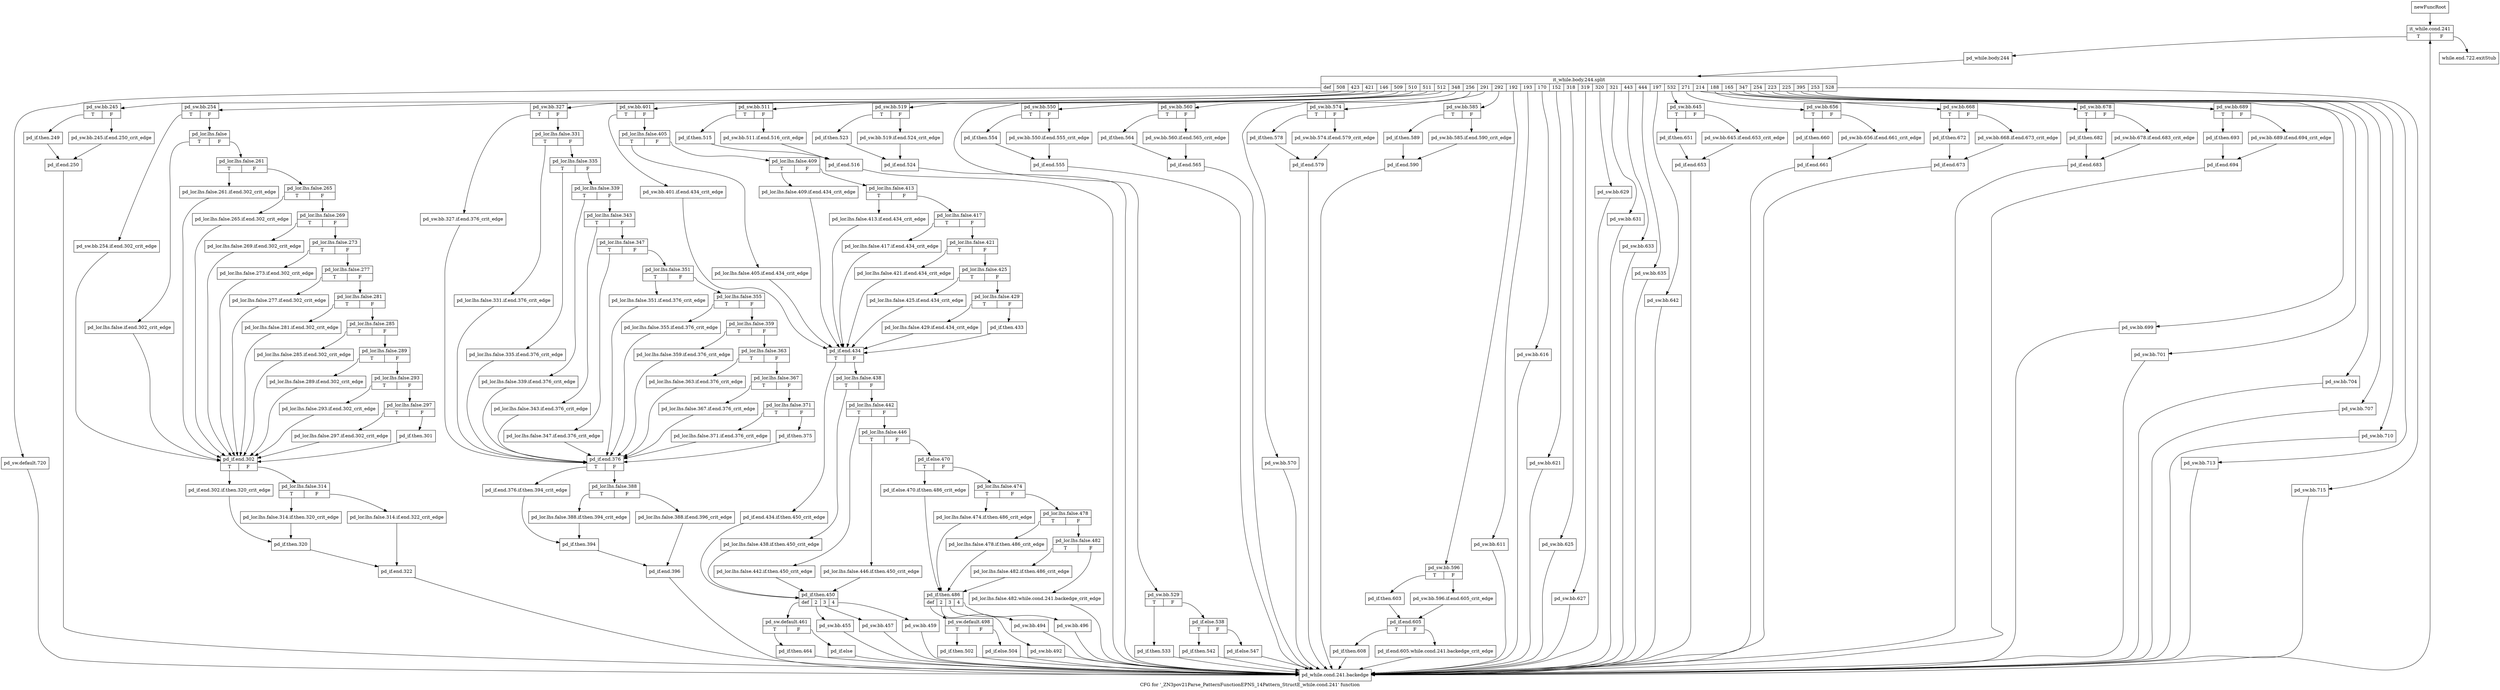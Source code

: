 digraph "CFG for '_ZN3pov21Parse_PatternFunctionEPNS_14Pattern_StructE_while.cond.241' function" {
	label="CFG for '_ZN3pov21Parse_PatternFunctionEPNS_14Pattern_StructE_while.cond.241' function";

	Node0x2894320 [shape=record,label="{newFuncRoot}"];
	Node0x2894320 -> Node0x28943c0;
	Node0x2894370 [shape=record,label="{while.end.722.exitStub}"];
	Node0x28943c0 [shape=record,label="{it_while.cond.241|{<s0>T|<s1>F}}"];
	Node0x28943c0:s0 -> Node0x2894410;
	Node0x28943c0:s1 -> Node0x2894370;
	Node0x2894410 [shape=record,label="{pd_while.body.244}"];
	Node0x2894410 -> Node0x3864ee0;
	Node0x3864ee0 [shape=record,label="{it_while.body.244.split|{<s0>def|<s1>508|<s2>423|<s3>421|<s4>146|<s5>509|<s6>510|<s7>511|<s8>512|<s9>348|<s10>256|<s11>291|<s12>292|<s13>192|<s14>193|<s15>170|<s16>152|<s17>318|<s18>319|<s19>320|<s20>321|<s21>443|<s22>444|<s23>197|<s24>532|<s25>271|<s26>214|<s27>188|<s28>165|<s29>347|<s30>254|<s31>223|<s32>225|<s33>395|<s34>253|<s35>528}}"];
	Node0x3864ee0:s0 -> Node0x2897f70;
	Node0x3864ee0:s1 -> Node0x2897e30;
	Node0x3864ee0:s2 -> Node0x2897430;
	Node0x3864ee0:s3 -> Node0x2896a30;
	Node0x3864ee0:s4 -> Node0x2895b30;
	Node0x3864ee0:s5 -> Node0x28959f0;
	Node0x3864ee0:s6 -> Node0x28958b0;
	Node0x3864ee0:s7 -> Node0x2895720;
	Node0x3864ee0:s8 -> Node0x28955e0;
	Node0x3864ee0:s9 -> Node0x28954a0;
	Node0x3864ee0:s10 -> Node0x2895450;
	Node0x3864ee0:s11 -> Node0x2895310;
	Node0x3864ee0:s12 -> Node0x28951d0;
	Node0x3864ee0:s13 -> Node0x2894ff0;
	Node0x3864ee0:s14 -> Node0x2894fa0;
	Node0x3864ee0:s15 -> Node0x2894f50;
	Node0x3864ee0:s16 -> Node0x2894f00;
	Node0x3864ee0:s17 -> Node0x2894eb0;
	Node0x3864ee0:s18 -> Node0x2894e60;
	Node0x3864ee0:s19 -> Node0x2894e10;
	Node0x3864ee0:s20 -> Node0x2894dc0;
	Node0x3864ee0:s21 -> Node0x2894d70;
	Node0x3864ee0:s22 -> Node0x2894d20;
	Node0x3864ee0:s23 -> Node0x2894cd0;
	Node0x3864ee0:s24 -> Node0x2894b90;
	Node0x3864ee0:s25 -> Node0x2894a50;
	Node0x3864ee0:s26 -> Node0x2894910;
	Node0x3864ee0:s27 -> Node0x28947d0;
	Node0x3864ee0:s28 -> Node0x2894690;
	Node0x3864ee0:s29 -> Node0x2894640;
	Node0x3864ee0:s30 -> Node0x28945f0;
	Node0x3864ee0:s31 -> Node0x28945a0;
	Node0x3864ee0:s32 -> Node0x2894550;
	Node0x3864ee0:s33 -> Node0x2894500;
	Node0x3864ee0:s34 -> Node0x28944b0;
	Node0x3864ee0:s35 -> Node0x2894460;
	Node0x2894460 [shape=record,label="{pd_sw.bb.715}"];
	Node0x2894460 -> Node0x2897fc0;
	Node0x28944b0 [shape=record,label="{pd_sw.bb.713}"];
	Node0x28944b0 -> Node0x2897fc0;
	Node0x2894500 [shape=record,label="{pd_sw.bb.710}"];
	Node0x2894500 -> Node0x2897fc0;
	Node0x2894550 [shape=record,label="{pd_sw.bb.707}"];
	Node0x2894550 -> Node0x2897fc0;
	Node0x28945a0 [shape=record,label="{pd_sw.bb.704}"];
	Node0x28945a0 -> Node0x2897fc0;
	Node0x28945f0 [shape=record,label="{pd_sw.bb.701}"];
	Node0x28945f0 -> Node0x2897fc0;
	Node0x2894640 [shape=record,label="{pd_sw.bb.699}"];
	Node0x2894640 -> Node0x2897fc0;
	Node0x2894690 [shape=record,label="{pd_sw.bb.689|{<s0>T|<s1>F}}"];
	Node0x2894690:s0 -> Node0x2894730;
	Node0x2894690:s1 -> Node0x28946e0;
	Node0x28946e0 [shape=record,label="{pd_sw.bb.689.if.end.694_crit_edge}"];
	Node0x28946e0 -> Node0x2894780;
	Node0x2894730 [shape=record,label="{pd_if.then.693}"];
	Node0x2894730 -> Node0x2894780;
	Node0x2894780 [shape=record,label="{pd_if.end.694}"];
	Node0x2894780 -> Node0x2897fc0;
	Node0x28947d0 [shape=record,label="{pd_sw.bb.678|{<s0>T|<s1>F}}"];
	Node0x28947d0:s0 -> Node0x2894870;
	Node0x28947d0:s1 -> Node0x2894820;
	Node0x2894820 [shape=record,label="{pd_sw.bb.678.if.end.683_crit_edge}"];
	Node0x2894820 -> Node0x28948c0;
	Node0x2894870 [shape=record,label="{pd_if.then.682}"];
	Node0x2894870 -> Node0x28948c0;
	Node0x28948c0 [shape=record,label="{pd_if.end.683}"];
	Node0x28948c0 -> Node0x2897fc0;
	Node0x2894910 [shape=record,label="{pd_sw.bb.668|{<s0>T|<s1>F}}"];
	Node0x2894910:s0 -> Node0x28949b0;
	Node0x2894910:s1 -> Node0x2894960;
	Node0x2894960 [shape=record,label="{pd_sw.bb.668.if.end.673_crit_edge}"];
	Node0x2894960 -> Node0x2894a00;
	Node0x28949b0 [shape=record,label="{pd_if.then.672}"];
	Node0x28949b0 -> Node0x2894a00;
	Node0x2894a00 [shape=record,label="{pd_if.end.673}"];
	Node0x2894a00 -> Node0x2897fc0;
	Node0x2894a50 [shape=record,label="{pd_sw.bb.656|{<s0>T|<s1>F}}"];
	Node0x2894a50:s0 -> Node0x2894af0;
	Node0x2894a50:s1 -> Node0x2894aa0;
	Node0x2894aa0 [shape=record,label="{pd_sw.bb.656.if.end.661_crit_edge}"];
	Node0x2894aa0 -> Node0x2894b40;
	Node0x2894af0 [shape=record,label="{pd_if.then.660}"];
	Node0x2894af0 -> Node0x2894b40;
	Node0x2894b40 [shape=record,label="{pd_if.end.661}"];
	Node0x2894b40 -> Node0x2897fc0;
	Node0x2894b90 [shape=record,label="{pd_sw.bb.645|{<s0>T|<s1>F}}"];
	Node0x2894b90:s0 -> Node0x2894c30;
	Node0x2894b90:s1 -> Node0x2894be0;
	Node0x2894be0 [shape=record,label="{pd_sw.bb.645.if.end.653_crit_edge}"];
	Node0x2894be0 -> Node0x2894c80;
	Node0x2894c30 [shape=record,label="{pd_if.then.651}"];
	Node0x2894c30 -> Node0x2894c80;
	Node0x2894c80 [shape=record,label="{pd_if.end.653}"];
	Node0x2894c80 -> Node0x2897fc0;
	Node0x2894cd0 [shape=record,label="{pd_sw.bb.642}"];
	Node0x2894cd0 -> Node0x2897fc0;
	Node0x2894d20 [shape=record,label="{pd_sw.bb.635}"];
	Node0x2894d20 -> Node0x2897fc0;
	Node0x2894d70 [shape=record,label="{pd_sw.bb.633}"];
	Node0x2894d70 -> Node0x2897fc0;
	Node0x2894dc0 [shape=record,label="{pd_sw.bb.631}"];
	Node0x2894dc0 -> Node0x2897fc0;
	Node0x2894e10 [shape=record,label="{pd_sw.bb.629}"];
	Node0x2894e10 -> Node0x2897fc0;
	Node0x2894e60 [shape=record,label="{pd_sw.bb.627}"];
	Node0x2894e60 -> Node0x2897fc0;
	Node0x2894eb0 [shape=record,label="{pd_sw.bb.625}"];
	Node0x2894eb0 -> Node0x2897fc0;
	Node0x2894f00 [shape=record,label="{pd_sw.bb.621}"];
	Node0x2894f00 -> Node0x2897fc0;
	Node0x2894f50 [shape=record,label="{pd_sw.bb.616}"];
	Node0x2894f50 -> Node0x2897fc0;
	Node0x2894fa0 [shape=record,label="{pd_sw.bb.611}"];
	Node0x2894fa0 -> Node0x2897fc0;
	Node0x2894ff0 [shape=record,label="{pd_sw.bb.596|{<s0>T|<s1>F}}"];
	Node0x2894ff0:s0 -> Node0x2895090;
	Node0x2894ff0:s1 -> Node0x2895040;
	Node0x2895040 [shape=record,label="{pd_sw.bb.596.if.end.605_crit_edge}"];
	Node0x2895040 -> Node0x28950e0;
	Node0x2895090 [shape=record,label="{pd_if.then.603}"];
	Node0x2895090 -> Node0x28950e0;
	Node0x28950e0 [shape=record,label="{pd_if.end.605|{<s0>T|<s1>F}}"];
	Node0x28950e0:s0 -> Node0x2895180;
	Node0x28950e0:s1 -> Node0x2895130;
	Node0x2895130 [shape=record,label="{pd_if.end.605.while.cond.241.backedge_crit_edge}"];
	Node0x2895130 -> Node0x2897fc0;
	Node0x2895180 [shape=record,label="{pd_if.then.608}"];
	Node0x2895180 -> Node0x2897fc0;
	Node0x28951d0 [shape=record,label="{pd_sw.bb.585|{<s0>T|<s1>F}}"];
	Node0x28951d0:s0 -> Node0x2895270;
	Node0x28951d0:s1 -> Node0x2895220;
	Node0x2895220 [shape=record,label="{pd_sw.bb.585.if.end.590_crit_edge}"];
	Node0x2895220 -> Node0x28952c0;
	Node0x2895270 [shape=record,label="{pd_if.then.589}"];
	Node0x2895270 -> Node0x28952c0;
	Node0x28952c0 [shape=record,label="{pd_if.end.590}"];
	Node0x28952c0 -> Node0x2897fc0;
	Node0x2895310 [shape=record,label="{pd_sw.bb.574|{<s0>T|<s1>F}}"];
	Node0x2895310:s0 -> Node0x28953b0;
	Node0x2895310:s1 -> Node0x2895360;
	Node0x2895360 [shape=record,label="{pd_sw.bb.574.if.end.579_crit_edge}"];
	Node0x2895360 -> Node0x2895400;
	Node0x28953b0 [shape=record,label="{pd_if.then.578}"];
	Node0x28953b0 -> Node0x2895400;
	Node0x2895400 [shape=record,label="{pd_if.end.579}"];
	Node0x2895400 -> Node0x2897fc0;
	Node0x2895450 [shape=record,label="{pd_sw.bb.570}"];
	Node0x2895450 -> Node0x2897fc0;
	Node0x28954a0 [shape=record,label="{pd_sw.bb.560|{<s0>T|<s1>F}}"];
	Node0x28954a0:s0 -> Node0x2895540;
	Node0x28954a0:s1 -> Node0x28954f0;
	Node0x28954f0 [shape=record,label="{pd_sw.bb.560.if.end.565_crit_edge}"];
	Node0x28954f0 -> Node0x2895590;
	Node0x2895540 [shape=record,label="{pd_if.then.564}"];
	Node0x2895540 -> Node0x2895590;
	Node0x2895590 [shape=record,label="{pd_if.end.565}"];
	Node0x2895590 -> Node0x2897fc0;
	Node0x28955e0 [shape=record,label="{pd_sw.bb.550|{<s0>T|<s1>F}}"];
	Node0x28955e0:s0 -> Node0x2895680;
	Node0x28955e0:s1 -> Node0x2895630;
	Node0x2895630 [shape=record,label="{pd_sw.bb.550.if.end.555_crit_edge}"];
	Node0x2895630 -> Node0x28956d0;
	Node0x2895680 [shape=record,label="{pd_if.then.554}"];
	Node0x2895680 -> Node0x28956d0;
	Node0x28956d0 [shape=record,label="{pd_if.end.555}"];
	Node0x28956d0 -> Node0x2897fc0;
	Node0x2895720 [shape=record,label="{pd_sw.bb.529|{<s0>T|<s1>F}}"];
	Node0x2895720:s0 -> Node0x2895860;
	Node0x2895720:s1 -> Node0x2895770;
	Node0x2895770 [shape=record,label="{pd_if.else.538|{<s0>T|<s1>F}}"];
	Node0x2895770:s0 -> Node0x2895810;
	Node0x2895770:s1 -> Node0x28957c0;
	Node0x28957c0 [shape=record,label="{pd_if.else.547}"];
	Node0x28957c0 -> Node0x2897fc0;
	Node0x2895810 [shape=record,label="{pd_if.then.542}"];
	Node0x2895810 -> Node0x2897fc0;
	Node0x2895860 [shape=record,label="{pd_if.then.533}"];
	Node0x2895860 -> Node0x2897fc0;
	Node0x28958b0 [shape=record,label="{pd_sw.bb.519|{<s0>T|<s1>F}}"];
	Node0x28958b0:s0 -> Node0x2895950;
	Node0x28958b0:s1 -> Node0x2895900;
	Node0x2895900 [shape=record,label="{pd_sw.bb.519.if.end.524_crit_edge}"];
	Node0x2895900 -> Node0x28959a0;
	Node0x2895950 [shape=record,label="{pd_if.then.523}"];
	Node0x2895950 -> Node0x28959a0;
	Node0x28959a0 [shape=record,label="{pd_if.end.524}"];
	Node0x28959a0 -> Node0x2897fc0;
	Node0x28959f0 [shape=record,label="{pd_sw.bb.511|{<s0>T|<s1>F}}"];
	Node0x28959f0:s0 -> Node0x2895a90;
	Node0x28959f0:s1 -> Node0x2895a40;
	Node0x2895a40 [shape=record,label="{pd_sw.bb.511.if.end.516_crit_edge}"];
	Node0x2895a40 -> Node0x2895ae0;
	Node0x2895a90 [shape=record,label="{pd_if.then.515}"];
	Node0x2895a90 -> Node0x2895ae0;
	Node0x2895ae0 [shape=record,label="{pd_if.end.516}"];
	Node0x2895ae0 -> Node0x2897fc0;
	Node0x2895b30 [shape=record,label="{pd_sw.bb.401|{<s0>T|<s1>F}}"];
	Node0x2895b30:s0 -> Node0x2896030;
	Node0x2895b30:s1 -> Node0x2895b80;
	Node0x2895b80 [shape=record,label="{pd_lor.lhs.false.405|{<s0>T|<s1>F}}"];
	Node0x2895b80:s0 -> Node0x2895fe0;
	Node0x2895b80:s1 -> Node0x2895bd0;
	Node0x2895bd0 [shape=record,label="{pd_lor.lhs.false.409|{<s0>T|<s1>F}}"];
	Node0x2895bd0:s0 -> Node0x2895f90;
	Node0x2895bd0:s1 -> Node0x2895c20;
	Node0x2895c20 [shape=record,label="{pd_lor.lhs.false.413|{<s0>T|<s1>F}}"];
	Node0x2895c20:s0 -> Node0x2895f40;
	Node0x2895c20:s1 -> Node0x2895c70;
	Node0x2895c70 [shape=record,label="{pd_lor.lhs.false.417|{<s0>T|<s1>F}}"];
	Node0x2895c70:s0 -> Node0x2895ef0;
	Node0x2895c70:s1 -> Node0x2895cc0;
	Node0x2895cc0 [shape=record,label="{pd_lor.lhs.false.421|{<s0>T|<s1>F}}"];
	Node0x2895cc0:s0 -> Node0x2895ea0;
	Node0x2895cc0:s1 -> Node0x2895d10;
	Node0x2895d10 [shape=record,label="{pd_lor.lhs.false.425|{<s0>T|<s1>F}}"];
	Node0x2895d10:s0 -> Node0x2895e50;
	Node0x2895d10:s1 -> Node0x2895d60;
	Node0x2895d60 [shape=record,label="{pd_lor.lhs.false.429|{<s0>T|<s1>F}}"];
	Node0x2895d60:s0 -> Node0x2895e00;
	Node0x2895d60:s1 -> Node0x2895db0;
	Node0x2895db0 [shape=record,label="{pd_if.then.433}"];
	Node0x2895db0 -> Node0x2896080;
	Node0x2895e00 [shape=record,label="{pd_lor.lhs.false.429.if.end.434_crit_edge}"];
	Node0x2895e00 -> Node0x2896080;
	Node0x2895e50 [shape=record,label="{pd_lor.lhs.false.425.if.end.434_crit_edge}"];
	Node0x2895e50 -> Node0x2896080;
	Node0x2895ea0 [shape=record,label="{pd_lor.lhs.false.421.if.end.434_crit_edge}"];
	Node0x2895ea0 -> Node0x2896080;
	Node0x2895ef0 [shape=record,label="{pd_lor.lhs.false.417.if.end.434_crit_edge}"];
	Node0x2895ef0 -> Node0x2896080;
	Node0x2895f40 [shape=record,label="{pd_lor.lhs.false.413.if.end.434_crit_edge}"];
	Node0x2895f40 -> Node0x2896080;
	Node0x2895f90 [shape=record,label="{pd_lor.lhs.false.409.if.end.434_crit_edge}"];
	Node0x2895f90 -> Node0x2896080;
	Node0x2895fe0 [shape=record,label="{pd_lor.lhs.false.405.if.end.434_crit_edge}"];
	Node0x2895fe0 -> Node0x2896080;
	Node0x2896030 [shape=record,label="{pd_sw.bb.401.if.end.434_crit_edge}"];
	Node0x2896030 -> Node0x2896080;
	Node0x2896080 [shape=record,label="{pd_if.end.434|{<s0>T|<s1>F}}"];
	Node0x2896080:s0 -> Node0x28967b0;
	Node0x2896080:s1 -> Node0x28960d0;
	Node0x28960d0 [shape=record,label="{pd_lor.lhs.false.438|{<s0>T|<s1>F}}"];
	Node0x28960d0:s0 -> Node0x2896760;
	Node0x28960d0:s1 -> Node0x2896120;
	Node0x2896120 [shape=record,label="{pd_lor.lhs.false.442|{<s0>T|<s1>F}}"];
	Node0x2896120:s0 -> Node0x2896710;
	Node0x2896120:s1 -> Node0x2896170;
	Node0x2896170 [shape=record,label="{pd_lor.lhs.false.446|{<s0>T|<s1>F}}"];
	Node0x2896170:s0 -> Node0x28966c0;
	Node0x2896170:s1 -> Node0x28961c0;
	Node0x28961c0 [shape=record,label="{pd_if.else.470|{<s0>T|<s1>F}}"];
	Node0x28961c0:s0 -> Node0x2896440;
	Node0x28961c0:s1 -> Node0x2896210;
	Node0x2896210 [shape=record,label="{pd_lor.lhs.false.474|{<s0>T|<s1>F}}"];
	Node0x2896210:s0 -> Node0x28963f0;
	Node0x2896210:s1 -> Node0x2896260;
	Node0x2896260 [shape=record,label="{pd_lor.lhs.false.478|{<s0>T|<s1>F}}"];
	Node0x2896260:s0 -> Node0x28963a0;
	Node0x2896260:s1 -> Node0x28962b0;
	Node0x28962b0 [shape=record,label="{pd_lor.lhs.false.482|{<s0>T|<s1>F}}"];
	Node0x28962b0:s0 -> Node0x2896350;
	Node0x28962b0:s1 -> Node0x2896300;
	Node0x2896300 [shape=record,label="{pd_lor.lhs.false.482.while.cond.241.backedge_crit_edge}"];
	Node0x2896300 -> Node0x2897fc0;
	Node0x2896350 [shape=record,label="{pd_lor.lhs.false.482.if.then.486_crit_edge}"];
	Node0x2896350 -> Node0x2896490;
	Node0x28963a0 [shape=record,label="{pd_lor.lhs.false.478.if.then.486_crit_edge}"];
	Node0x28963a0 -> Node0x2896490;
	Node0x28963f0 [shape=record,label="{pd_lor.lhs.false.474.if.then.486_crit_edge}"];
	Node0x28963f0 -> Node0x2896490;
	Node0x2896440 [shape=record,label="{pd_if.else.470.if.then.486_crit_edge}"];
	Node0x2896440 -> Node0x2896490;
	Node0x2896490 [shape=record,label="{pd_if.then.486|{<s0>def|<s1>2|<s2>3|<s3>4}}"];
	Node0x2896490:s0 -> Node0x28965d0;
	Node0x2896490:s1 -> Node0x2896580;
	Node0x2896490:s2 -> Node0x2896530;
	Node0x2896490:s3 -> Node0x28964e0;
	Node0x28964e0 [shape=record,label="{pd_sw.bb.496}"];
	Node0x28964e0 -> Node0x2897fc0;
	Node0x2896530 [shape=record,label="{pd_sw.bb.494}"];
	Node0x2896530 -> Node0x2897fc0;
	Node0x2896580 [shape=record,label="{pd_sw.bb.492}"];
	Node0x2896580 -> Node0x2897fc0;
	Node0x28965d0 [shape=record,label="{pd_sw.default.498|{<s0>T|<s1>F}}"];
	Node0x28965d0:s0 -> Node0x2896670;
	Node0x28965d0:s1 -> Node0x2896620;
	Node0x2896620 [shape=record,label="{pd_if.else.504}"];
	Node0x2896620 -> Node0x2897fc0;
	Node0x2896670 [shape=record,label="{pd_if.then.502}"];
	Node0x2896670 -> Node0x2897fc0;
	Node0x28966c0 [shape=record,label="{pd_lor.lhs.false.446.if.then.450_crit_edge}"];
	Node0x28966c0 -> Node0x2896800;
	Node0x2896710 [shape=record,label="{pd_lor.lhs.false.442.if.then.450_crit_edge}"];
	Node0x2896710 -> Node0x2896800;
	Node0x2896760 [shape=record,label="{pd_lor.lhs.false.438.if.then.450_crit_edge}"];
	Node0x2896760 -> Node0x2896800;
	Node0x28967b0 [shape=record,label="{pd_if.end.434.if.then.450_crit_edge}"];
	Node0x28967b0 -> Node0x2896800;
	Node0x2896800 [shape=record,label="{pd_if.then.450|{<s0>def|<s1>2|<s2>3|<s3>4}}"];
	Node0x2896800:s0 -> Node0x2896940;
	Node0x2896800:s1 -> Node0x28968f0;
	Node0x2896800:s2 -> Node0x28968a0;
	Node0x2896800:s3 -> Node0x2896850;
	Node0x2896850 [shape=record,label="{pd_sw.bb.459}"];
	Node0x2896850 -> Node0x2897fc0;
	Node0x28968a0 [shape=record,label="{pd_sw.bb.457}"];
	Node0x28968a0 -> Node0x2897fc0;
	Node0x28968f0 [shape=record,label="{pd_sw.bb.455}"];
	Node0x28968f0 -> Node0x2897fc0;
	Node0x2896940 [shape=record,label="{pd_sw.default.461|{<s0>T|<s1>F}}"];
	Node0x2896940:s0 -> Node0x28969e0;
	Node0x2896940:s1 -> Node0x2896990;
	Node0x2896990 [shape=record,label="{pd_if.else}"];
	Node0x2896990 -> Node0x2897fc0;
	Node0x28969e0 [shape=record,label="{pd_if.then.464}"];
	Node0x28969e0 -> Node0x2897fc0;
	Node0x2896a30 [shape=record,label="{pd_sw.bb.327|{<s0>T|<s1>F}}"];
	Node0x2896a30:s0 -> Node0x28971b0;
	Node0x2896a30:s1 -> Node0x2896a80;
	Node0x2896a80 [shape=record,label="{pd_lor.lhs.false.331|{<s0>T|<s1>F}}"];
	Node0x2896a80:s0 -> Node0x2897160;
	Node0x2896a80:s1 -> Node0x2896ad0;
	Node0x2896ad0 [shape=record,label="{pd_lor.lhs.false.335|{<s0>T|<s1>F}}"];
	Node0x2896ad0:s0 -> Node0x2897110;
	Node0x2896ad0:s1 -> Node0x2896b20;
	Node0x2896b20 [shape=record,label="{pd_lor.lhs.false.339|{<s0>T|<s1>F}}"];
	Node0x2896b20:s0 -> Node0x28970c0;
	Node0x2896b20:s1 -> Node0x2896b70;
	Node0x2896b70 [shape=record,label="{pd_lor.lhs.false.343|{<s0>T|<s1>F}}"];
	Node0x2896b70:s0 -> Node0x2897070;
	Node0x2896b70:s1 -> Node0x2896bc0;
	Node0x2896bc0 [shape=record,label="{pd_lor.lhs.false.347|{<s0>T|<s1>F}}"];
	Node0x2896bc0:s0 -> Node0x2897020;
	Node0x2896bc0:s1 -> Node0x2896c10;
	Node0x2896c10 [shape=record,label="{pd_lor.lhs.false.351|{<s0>T|<s1>F}}"];
	Node0x2896c10:s0 -> Node0x2896fd0;
	Node0x2896c10:s1 -> Node0x2896c60;
	Node0x2896c60 [shape=record,label="{pd_lor.lhs.false.355|{<s0>T|<s1>F}}"];
	Node0x2896c60:s0 -> Node0x2896f80;
	Node0x2896c60:s1 -> Node0x2896cb0;
	Node0x2896cb0 [shape=record,label="{pd_lor.lhs.false.359|{<s0>T|<s1>F}}"];
	Node0x2896cb0:s0 -> Node0x2896f30;
	Node0x2896cb0:s1 -> Node0x2896d00;
	Node0x2896d00 [shape=record,label="{pd_lor.lhs.false.363|{<s0>T|<s1>F}}"];
	Node0x2896d00:s0 -> Node0x2896ee0;
	Node0x2896d00:s1 -> Node0x2896d50;
	Node0x2896d50 [shape=record,label="{pd_lor.lhs.false.367|{<s0>T|<s1>F}}"];
	Node0x2896d50:s0 -> Node0x2896e90;
	Node0x2896d50:s1 -> Node0x2896da0;
	Node0x2896da0 [shape=record,label="{pd_lor.lhs.false.371|{<s0>T|<s1>F}}"];
	Node0x2896da0:s0 -> Node0x2896e40;
	Node0x2896da0:s1 -> Node0x2896df0;
	Node0x2896df0 [shape=record,label="{pd_if.then.375}"];
	Node0x2896df0 -> Node0x2897200;
	Node0x2896e40 [shape=record,label="{pd_lor.lhs.false.371.if.end.376_crit_edge}"];
	Node0x2896e40 -> Node0x2897200;
	Node0x2896e90 [shape=record,label="{pd_lor.lhs.false.367.if.end.376_crit_edge}"];
	Node0x2896e90 -> Node0x2897200;
	Node0x2896ee0 [shape=record,label="{pd_lor.lhs.false.363.if.end.376_crit_edge}"];
	Node0x2896ee0 -> Node0x2897200;
	Node0x2896f30 [shape=record,label="{pd_lor.lhs.false.359.if.end.376_crit_edge}"];
	Node0x2896f30 -> Node0x2897200;
	Node0x2896f80 [shape=record,label="{pd_lor.lhs.false.355.if.end.376_crit_edge}"];
	Node0x2896f80 -> Node0x2897200;
	Node0x2896fd0 [shape=record,label="{pd_lor.lhs.false.351.if.end.376_crit_edge}"];
	Node0x2896fd0 -> Node0x2897200;
	Node0x2897020 [shape=record,label="{pd_lor.lhs.false.347.if.end.376_crit_edge}"];
	Node0x2897020 -> Node0x2897200;
	Node0x2897070 [shape=record,label="{pd_lor.lhs.false.343.if.end.376_crit_edge}"];
	Node0x2897070 -> Node0x2897200;
	Node0x28970c0 [shape=record,label="{pd_lor.lhs.false.339.if.end.376_crit_edge}"];
	Node0x28970c0 -> Node0x2897200;
	Node0x2897110 [shape=record,label="{pd_lor.lhs.false.335.if.end.376_crit_edge}"];
	Node0x2897110 -> Node0x2897200;
	Node0x2897160 [shape=record,label="{pd_lor.lhs.false.331.if.end.376_crit_edge}"];
	Node0x2897160 -> Node0x2897200;
	Node0x28971b0 [shape=record,label="{pd_sw.bb.327.if.end.376_crit_edge}"];
	Node0x28971b0 -> Node0x2897200;
	Node0x2897200 [shape=record,label="{pd_if.end.376|{<s0>T|<s1>F}}"];
	Node0x2897200:s0 -> Node0x2897340;
	Node0x2897200:s1 -> Node0x2897250;
	Node0x2897250 [shape=record,label="{pd_lor.lhs.false.388|{<s0>T|<s1>F}}"];
	Node0x2897250:s0 -> Node0x28972f0;
	Node0x2897250:s1 -> Node0x28972a0;
	Node0x28972a0 [shape=record,label="{pd_lor.lhs.false.388.if.end.396_crit_edge}"];
	Node0x28972a0 -> Node0x28973e0;
	Node0x28972f0 [shape=record,label="{pd_lor.lhs.false.388.if.then.394_crit_edge}"];
	Node0x28972f0 -> Node0x2897390;
	Node0x2897340 [shape=record,label="{pd_if.end.376.if.then.394_crit_edge}"];
	Node0x2897340 -> Node0x2897390;
	Node0x2897390 [shape=record,label="{pd_if.then.394}"];
	Node0x2897390 -> Node0x28973e0;
	Node0x28973e0 [shape=record,label="{pd_if.end.396}"];
	Node0x28973e0 -> Node0x2897fc0;
	Node0x2897430 [shape=record,label="{pd_sw.bb.254|{<s0>T|<s1>F}}"];
	Node0x2897430:s0 -> Node0x2897bb0;
	Node0x2897430:s1 -> Node0x2897480;
	Node0x2897480 [shape=record,label="{pd_lor.lhs.false|{<s0>T|<s1>F}}"];
	Node0x2897480:s0 -> Node0x2897b60;
	Node0x2897480:s1 -> Node0x28974d0;
	Node0x28974d0 [shape=record,label="{pd_lor.lhs.false.261|{<s0>T|<s1>F}}"];
	Node0x28974d0:s0 -> Node0x2897b10;
	Node0x28974d0:s1 -> Node0x2897520;
	Node0x2897520 [shape=record,label="{pd_lor.lhs.false.265|{<s0>T|<s1>F}}"];
	Node0x2897520:s0 -> Node0x2897ac0;
	Node0x2897520:s1 -> Node0x2897570;
	Node0x2897570 [shape=record,label="{pd_lor.lhs.false.269|{<s0>T|<s1>F}}"];
	Node0x2897570:s0 -> Node0x2897a70;
	Node0x2897570:s1 -> Node0x28975c0;
	Node0x28975c0 [shape=record,label="{pd_lor.lhs.false.273|{<s0>T|<s1>F}}"];
	Node0x28975c0:s0 -> Node0x2897a20;
	Node0x28975c0:s1 -> Node0x2897610;
	Node0x2897610 [shape=record,label="{pd_lor.lhs.false.277|{<s0>T|<s1>F}}"];
	Node0x2897610:s0 -> Node0x28979d0;
	Node0x2897610:s1 -> Node0x2897660;
	Node0x2897660 [shape=record,label="{pd_lor.lhs.false.281|{<s0>T|<s1>F}}"];
	Node0x2897660:s0 -> Node0x2897980;
	Node0x2897660:s1 -> Node0x28976b0;
	Node0x28976b0 [shape=record,label="{pd_lor.lhs.false.285|{<s0>T|<s1>F}}"];
	Node0x28976b0:s0 -> Node0x2897930;
	Node0x28976b0:s1 -> Node0x2897700;
	Node0x2897700 [shape=record,label="{pd_lor.lhs.false.289|{<s0>T|<s1>F}}"];
	Node0x2897700:s0 -> Node0x28978e0;
	Node0x2897700:s1 -> Node0x2897750;
	Node0x2897750 [shape=record,label="{pd_lor.lhs.false.293|{<s0>T|<s1>F}}"];
	Node0x2897750:s0 -> Node0x2897890;
	Node0x2897750:s1 -> Node0x28977a0;
	Node0x28977a0 [shape=record,label="{pd_lor.lhs.false.297|{<s0>T|<s1>F}}"];
	Node0x28977a0:s0 -> Node0x2897840;
	Node0x28977a0:s1 -> Node0x28977f0;
	Node0x28977f0 [shape=record,label="{pd_if.then.301}"];
	Node0x28977f0 -> Node0x2897c00;
	Node0x2897840 [shape=record,label="{pd_lor.lhs.false.297.if.end.302_crit_edge}"];
	Node0x2897840 -> Node0x2897c00;
	Node0x2897890 [shape=record,label="{pd_lor.lhs.false.293.if.end.302_crit_edge}"];
	Node0x2897890 -> Node0x2897c00;
	Node0x28978e0 [shape=record,label="{pd_lor.lhs.false.289.if.end.302_crit_edge}"];
	Node0x28978e0 -> Node0x2897c00;
	Node0x2897930 [shape=record,label="{pd_lor.lhs.false.285.if.end.302_crit_edge}"];
	Node0x2897930 -> Node0x2897c00;
	Node0x2897980 [shape=record,label="{pd_lor.lhs.false.281.if.end.302_crit_edge}"];
	Node0x2897980 -> Node0x2897c00;
	Node0x28979d0 [shape=record,label="{pd_lor.lhs.false.277.if.end.302_crit_edge}"];
	Node0x28979d0 -> Node0x2897c00;
	Node0x2897a20 [shape=record,label="{pd_lor.lhs.false.273.if.end.302_crit_edge}"];
	Node0x2897a20 -> Node0x2897c00;
	Node0x2897a70 [shape=record,label="{pd_lor.lhs.false.269.if.end.302_crit_edge}"];
	Node0x2897a70 -> Node0x2897c00;
	Node0x2897ac0 [shape=record,label="{pd_lor.lhs.false.265.if.end.302_crit_edge}"];
	Node0x2897ac0 -> Node0x2897c00;
	Node0x2897b10 [shape=record,label="{pd_lor.lhs.false.261.if.end.302_crit_edge}"];
	Node0x2897b10 -> Node0x2897c00;
	Node0x2897b60 [shape=record,label="{pd_lor.lhs.false.if.end.302_crit_edge}"];
	Node0x2897b60 -> Node0x2897c00;
	Node0x2897bb0 [shape=record,label="{pd_sw.bb.254.if.end.302_crit_edge}"];
	Node0x2897bb0 -> Node0x2897c00;
	Node0x2897c00 [shape=record,label="{pd_if.end.302|{<s0>T|<s1>F}}"];
	Node0x2897c00:s0 -> Node0x2897d40;
	Node0x2897c00:s1 -> Node0x2897c50;
	Node0x2897c50 [shape=record,label="{pd_lor.lhs.false.314|{<s0>T|<s1>F}}"];
	Node0x2897c50:s0 -> Node0x2897cf0;
	Node0x2897c50:s1 -> Node0x2897ca0;
	Node0x2897ca0 [shape=record,label="{pd_lor.lhs.false.314.if.end.322_crit_edge}"];
	Node0x2897ca0 -> Node0x2897de0;
	Node0x2897cf0 [shape=record,label="{pd_lor.lhs.false.314.if.then.320_crit_edge}"];
	Node0x2897cf0 -> Node0x2897d90;
	Node0x2897d40 [shape=record,label="{pd_if.end.302.if.then.320_crit_edge}"];
	Node0x2897d40 -> Node0x2897d90;
	Node0x2897d90 [shape=record,label="{pd_if.then.320}"];
	Node0x2897d90 -> Node0x2897de0;
	Node0x2897de0 [shape=record,label="{pd_if.end.322}"];
	Node0x2897de0 -> Node0x2897fc0;
	Node0x2897e30 [shape=record,label="{pd_sw.bb.245|{<s0>T|<s1>F}}"];
	Node0x2897e30:s0 -> Node0x2897ed0;
	Node0x2897e30:s1 -> Node0x2897e80;
	Node0x2897e80 [shape=record,label="{pd_sw.bb.245.if.end.250_crit_edge}"];
	Node0x2897e80 -> Node0x2897f20;
	Node0x2897ed0 [shape=record,label="{pd_if.then.249}"];
	Node0x2897ed0 -> Node0x2897f20;
	Node0x2897f20 [shape=record,label="{pd_if.end.250}"];
	Node0x2897f20 -> Node0x2897fc0;
	Node0x2897f70 [shape=record,label="{pd_sw.default.720}"];
	Node0x2897f70 -> Node0x2897fc0;
	Node0x2897fc0 [shape=record,label="{pd_while.cond.241.backedge}"];
	Node0x2897fc0 -> Node0x28943c0;
}
